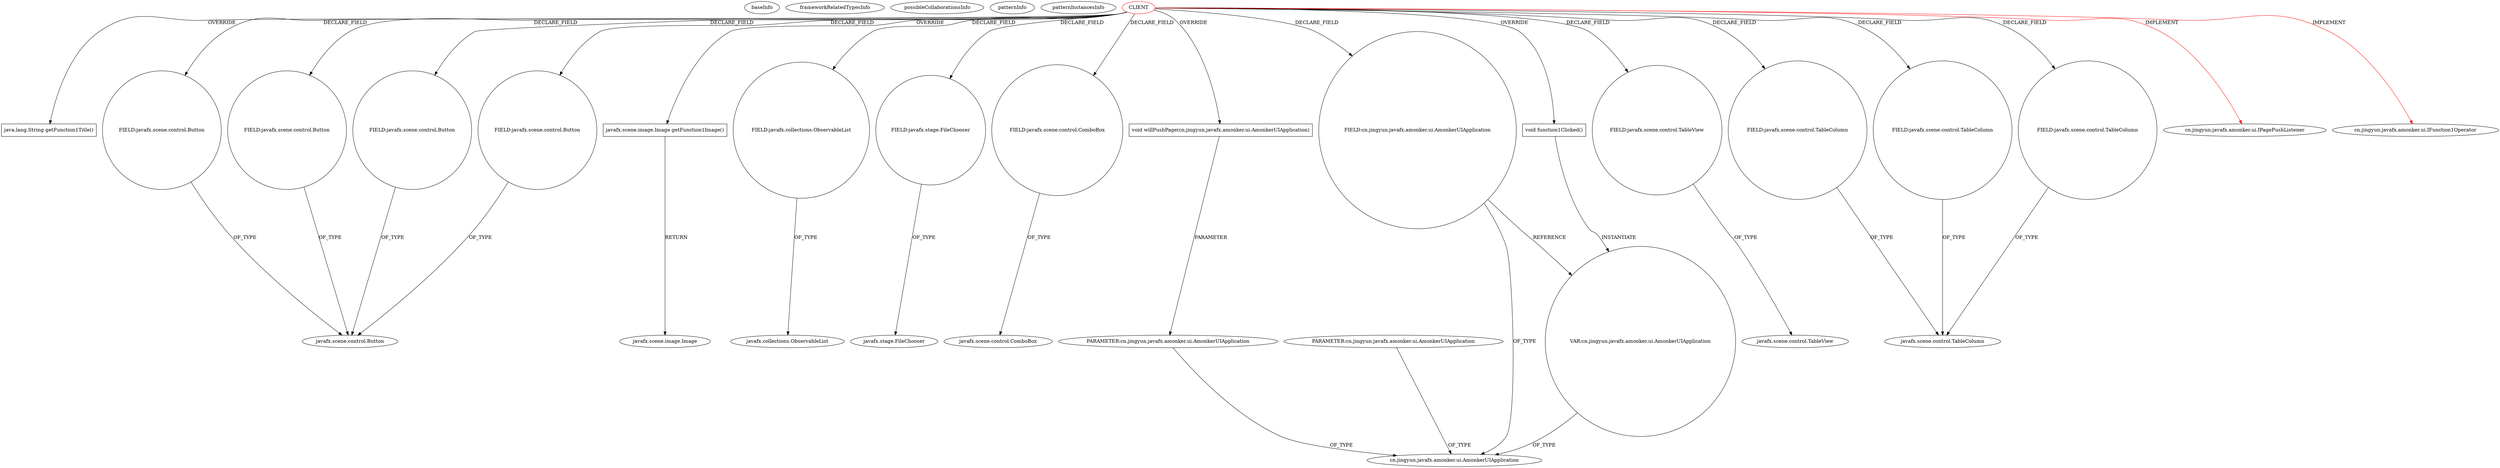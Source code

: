 digraph {
baseInfo[graphId=4191,category="pattern",isAnonymous=false,possibleRelation=false]
frameworkRelatedTypesInfo[0="cn.jingyun.javafx.amonker.ui.IPagePushListener",1="cn.jingyun.javafx.amonker.ui.IFunction1Operator"]
possibleCollaborationsInfo[]
patternInfo[frequency=2.0,patternRootClient=0]
patternInstancesInfo[0="amonker-Trans~/amonker-Trans/Trans-master/src/cn/jingyun/trans/Project.java~Project~1849",1="amonker-Trans~/amonker-Trans/Trans-master/src/cn/jingyun/trans/MainPane.java~MainPane~1847"]
38[label="java.lang.String getFunction1Title()",vertexType="OVERRIDING_METHOD_DECLARATION",isFrameworkType=false,shape=box]
0[label="CLIENT",vertexType="ROOT_CLIENT_CLASS_DECLARATION",isFrameworkType=false,color=red]
14[label="FIELD:javafx.scene.control.Button",vertexType="FIELD_DECLARATION",isFrameworkType=false,shape=circle]
10[label="FIELD:javafx.scene.control.Button",vertexType="FIELD_DECLARATION",isFrameworkType=false,shape=circle]
8[label="FIELD:javafx.scene.control.Button",vertexType="FIELD_DECLARATION",isFrameworkType=false,shape=circle]
12[label="FIELD:javafx.scene.control.Button",vertexType="FIELD_DECLARATION",isFrameworkType=false,shape=circle]
39[label="javafx.scene.image.Image getFunction1Image()",vertexType="OVERRIDING_METHOD_DECLARATION",isFrameworkType=false,shape=box]
40[label="javafx.scene.image.Image",vertexType="FRAMEWORK_CLASS_TYPE",isFrameworkType=false]
22[label="FIELD:javafx.collections.ObservableList",vertexType="FIELD_DECLARATION",isFrameworkType=false,shape=circle]
7[label="javafx.collections.ObservableList",vertexType="FRAMEWORK_INTERFACE_TYPE",isFrameworkType=false]
18[label="FIELD:javafx.stage.FileChooser",vertexType="FIELD_DECLARATION",isFrameworkType=false,shape=circle]
9[label="javafx.scene.control.Button",vertexType="FRAMEWORK_CLASS_TYPE",isFrameworkType=false]
19[label="javafx.stage.FileChooser",vertexType="FRAMEWORK_CLASS_TYPE",isFrameworkType=false]
16[label="FIELD:javafx.scene.control.ComboBox",vertexType="FIELD_DECLARATION",isFrameworkType=false,shape=circle]
17[label="javafx.scene.control.ComboBox",vertexType="FRAMEWORK_CLASS_TYPE",isFrameworkType=false]
41[label="void willPushPage(cn.jingyun.javafx.amonker.ui.AmonkerUIApplication)",vertexType="OVERRIDING_METHOD_DECLARATION",isFrameworkType=false,shape=box]
42[label="PARAMETER:cn.jingyun.javafx.amonker.ui.AmonkerUIApplication",vertexType="PARAMETER_DECLARATION",isFrameworkType=false]
5[label="cn.jingyun.javafx.amonker.ui.AmonkerUIApplication",vertexType="FRAMEWORK_CLASS_TYPE",isFrameworkType=false]
45[label="PARAMETER:cn.jingyun.javafx.amonker.ui.AmonkerUIApplication",vertexType="PARAMETER_DECLARATION",isFrameworkType=false]
35[label="VAR:cn.jingyun.javafx.amonker.ui.AmonkerUIApplication",vertexType="VARIABLE_EXPRESION",isFrameworkType=false,shape=circle]
4[label="FIELD:cn.jingyun.javafx.amonker.ui.AmonkerUIApplication",vertexType="FIELD_DECLARATION",isFrameworkType=false,shape=circle]
26[label="FIELD:javafx.scene.control.TableView",vertexType="FIELD_DECLARATION",isFrameworkType=false,shape=circle]
27[label="javafx.scene.control.TableView",vertexType="FRAMEWORK_CLASS_TYPE",isFrameworkType=false]
34[label="void function1Clicked()",vertexType="OVERRIDING_METHOD_DECLARATION",isFrameworkType=false,shape=box]
28[label="FIELD:javafx.scene.control.TableColumn",vertexType="FIELD_DECLARATION",isFrameworkType=false,shape=circle]
30[label="FIELD:javafx.scene.control.TableColumn",vertexType="FIELD_DECLARATION",isFrameworkType=false,shape=circle]
32[label="FIELD:javafx.scene.control.TableColumn",vertexType="FIELD_DECLARATION",isFrameworkType=false,shape=circle]
3[label="cn.jingyun.javafx.amonker.ui.IPagePushListener",vertexType="FRAMEWORK_INTERFACE_TYPE",isFrameworkType=false]
2[label="cn.jingyun.javafx.amonker.ui.IFunction1Operator",vertexType="FRAMEWORK_INTERFACE_TYPE",isFrameworkType=false]
29[label="javafx.scene.control.TableColumn",vertexType="FRAMEWORK_CLASS_TYPE",isFrameworkType=false]
0->34[label="OVERRIDE"]
0->8[label="DECLARE_FIELD"]
42->5[label="OF_TYPE"]
35->5[label="OF_TYPE"]
0->39[label="OVERRIDE"]
30->29[label="OF_TYPE"]
0->32[label="DECLARE_FIELD"]
0->10[label="DECLARE_FIELD"]
32->29[label="OF_TYPE"]
0->38[label="OVERRIDE"]
0->4[label="DECLARE_FIELD"]
0->18[label="DECLARE_FIELD"]
28->29[label="OF_TYPE"]
0->26[label="DECLARE_FIELD"]
16->17[label="OF_TYPE"]
34->35[label="INSTANTIATE"]
26->27[label="OF_TYPE"]
14->9[label="OF_TYPE"]
0->3[label="IMPLEMENT",color=red]
0->14[label="DECLARE_FIELD"]
22->7[label="OF_TYPE"]
0->12[label="DECLARE_FIELD"]
8->9[label="OF_TYPE"]
39->40[label="RETURN"]
0->2[label="IMPLEMENT",color=red]
12->9[label="OF_TYPE"]
0->16[label="DECLARE_FIELD"]
4->35[label="REFERENCE"]
0->30[label="DECLARE_FIELD"]
4->5[label="OF_TYPE"]
0->28[label="DECLARE_FIELD"]
0->41[label="OVERRIDE"]
41->42[label="PARAMETER"]
0->22[label="DECLARE_FIELD"]
10->9[label="OF_TYPE"]
18->19[label="OF_TYPE"]
45->5[label="OF_TYPE"]
}
